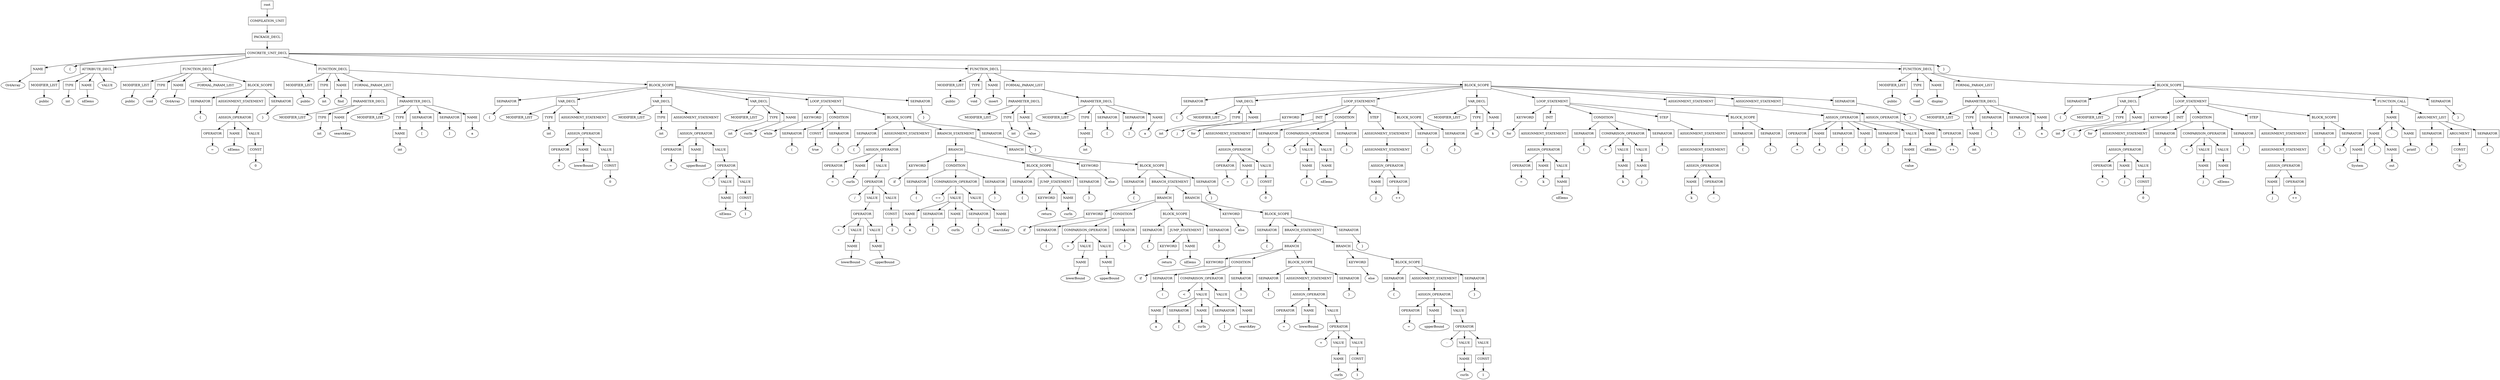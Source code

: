 digraph G {
	splines="TRUE";
	n_0 [label="root", shape="rectangle"]
	n_0 -> n_1
	n_1 [label="COMPILATION_UNIT", shape="rectangle"]
	n_1 -> n_2
	n_2 [label="PACKAGE_DECL", shape="rectangle"]
	n_2 -> n_3
	n_3 [label="CONCRETE_UNIT_DECL", shape="rectangle"]
	n_3 -> n_4
	n_4 [label="NAME", shape="rectangle"]
	n_4 -> n_12
	n_12 [label="OrdArray", shape="ellipse"]
	n_3 -> n_5
	n_5 [label="{", shape="ellipse"]
	n_3 -> n_6
	n_6 [label="ATTRIBUTE_DECL", shape="rectangle"]
	n_6 -> n_13
	n_13 [label="MODIFIER_LIST", shape="rectangle"]
	n_13 -> n_37
	n_37 [label="public", shape="ellipse"]
	n_6 -> n_14
	n_14 [label="TYPE", shape="rectangle"]
	n_14 -> n_38
	n_38 [label="int", shape="ellipse"]
	n_6 -> n_15
	n_15 [label="NAME", shape="rectangle"]
	n_15 -> n_39
	n_39 [label="nElems", shape="ellipse"]
	n_6 -> n_16
	n_16 [label="VALUE", shape="ellipse"]
	n_3 -> n_7
	n_7 [label="FUNCTION_DECL", shape="rectangle"]
	n_7 -> n_17
	n_17 [label="MODIFIER_LIST", shape="rectangle"]
	n_17 -> n_40
	n_40 [label="public", shape="ellipse"]
	n_7 -> n_18
	n_18 [label="TYPE", shape="rectangle"]
	n_18 -> n_41
	n_41 [label="void", shape="ellipse"]
	n_7 -> n_19
	n_19 [label="NAME", shape="rectangle"]
	n_19 -> n_42
	n_42 [label="OrdArray", shape="ellipse"]
	n_7 -> n_20
	n_20 [label="FORMAL_PARAM_LIST", shape="ellipse"]
	n_7 -> n_21
	n_21 [label="BLOCK_SCOPE", shape="rectangle"]
	n_21 -> n_43
	n_43 [label="SEPARATOR", shape="rectangle"]
	n_43 -> n_79
	n_79 [label="{", shape="ellipse"]
	n_21 -> n_44
	n_44 [label="ASSIGNMENT_STATEMENT", shape="rectangle"]
	n_44 -> n_80
	n_80 [label="ASSIGN_OPERATOR", shape="rectangle"]
	n_80 -> n_149
	n_149 [label="OPERATOR", shape="rectangle"]
	n_149 -> n_226
	n_226 [label="=", shape="ellipse"]
	n_80 -> n_150
	n_150 [label="NAME", shape="rectangle"]
	n_150 -> n_227
	n_227 [label="nElems", shape="ellipse"]
	n_80 -> n_151
	n_151 [label="VALUE", shape="rectangle"]
	n_151 -> n_228
	n_228 [label="CONST", shape="rectangle"]
	n_228 -> n_288
	n_288 [label="0", shape="ellipse"]
	n_21 -> n_45
	n_45 [label="SEPARATOR", shape="rectangle"]
	n_45 -> n_81
	n_81 [label="}", shape="ellipse"]
	n_3 -> n_8
	n_8 [label="FUNCTION_DECL", shape="rectangle"]
	n_8 -> n_22
	n_22 [label="MODIFIER_LIST", shape="rectangle"]
	n_22 -> n_46
	n_46 [label="public", shape="ellipse"]
	n_8 -> n_23
	n_23 [label="TYPE", shape="rectangle"]
	n_23 -> n_47
	n_47 [label="int", shape="ellipse"]
	n_8 -> n_24
	n_24 [label="NAME", shape="rectangle"]
	n_24 -> n_48
	n_48 [label="find", shape="ellipse"]
	n_8 -> n_25
	n_25 [label="FORMAL_PARAM_LIST", shape="rectangle"]
	n_25 -> n_49
	n_49 [label="PARAMETER_DECL", shape="rectangle"]
	n_49 -> n_82
	n_82 [label="MODIFIER_LIST", shape="ellipse"]
	n_49 -> n_83
	n_83 [label="TYPE", shape="rectangle"]
	n_83 -> n_152
	n_152 [label="int", shape="ellipse"]
	n_49 -> n_84
	n_84 [label="NAME", shape="rectangle"]
	n_84 -> n_153
	n_153 [label="searchKey", shape="ellipse"]
	n_25 -> n_50
	n_50 [label="PARAMETER_DECL", shape="rectangle"]
	n_50 -> n_85
	n_85 [label="MODIFIER_LIST", shape="ellipse"]
	n_50 -> n_86
	n_86 [label="TYPE", shape="rectangle"]
	n_86 -> n_154
	n_154 [label="NAME", shape="rectangle"]
	n_154 -> n_229
	n_229 [label="int", shape="ellipse"]
	n_50 -> n_87
	n_87 [label="SEPARATOR", shape="rectangle"]
	n_87 -> n_155
	n_155 [label="[", shape="ellipse"]
	n_50 -> n_88
	n_88 [label="SEPARATOR", shape="rectangle"]
	n_88 -> n_156
	n_156 [label="]", shape="ellipse"]
	n_50 -> n_89
	n_89 [label="NAME", shape="rectangle"]
	n_89 -> n_157
	n_157 [label="a", shape="ellipse"]
	n_8 -> n_26
	n_26 [label="BLOCK_SCOPE", shape="rectangle"]
	n_26 -> n_51
	n_51 [label="SEPARATOR", shape="rectangle"]
	n_51 -> n_90
	n_90 [label="{", shape="ellipse"]
	n_26 -> n_52
	n_52 [label="VAR_DECL", shape="rectangle"]
	n_52 -> n_91
	n_91 [label="MODIFIER_LIST", shape="ellipse"]
	n_52 -> n_92
	n_92 [label="TYPE", shape="rectangle"]
	n_92 -> n_158
	n_158 [label="int", shape="ellipse"]
	n_52 -> n_93
	n_93 [label="ASSIGNMENT_STATEMENT", shape="rectangle"]
	n_93 -> n_159
	n_159 [label="ASSIGN_OPERATOR", shape="rectangle"]
	n_159 -> n_230
	n_230 [label="OPERATOR", shape="rectangle"]
	n_230 -> n_289
	n_289 [label="=", shape="ellipse"]
	n_159 -> n_231
	n_231 [label="NAME", shape="rectangle"]
	n_231 -> n_290
	n_290 [label="lowerBound", shape="ellipse"]
	n_159 -> n_232
	n_232 [label="VALUE", shape="rectangle"]
	n_232 -> n_291
	n_291 [label="CONST", shape="rectangle"]
	n_291 -> n_325
	n_325 [label="0", shape="ellipse"]
	n_26 -> n_53
	n_53 [label="VAR_DECL", shape="rectangle"]
	n_53 -> n_94
	n_94 [label="MODIFIER_LIST", shape="ellipse"]
	n_53 -> n_95
	n_95 [label="TYPE", shape="rectangle"]
	n_95 -> n_160
	n_160 [label="int", shape="ellipse"]
	n_53 -> n_96
	n_96 [label="ASSIGNMENT_STATEMENT", shape="rectangle"]
	n_96 -> n_161
	n_161 [label="ASSIGN_OPERATOR", shape="rectangle"]
	n_161 -> n_233
	n_233 [label="OPERATOR", shape="rectangle"]
	n_233 -> n_292
	n_292 [label="=", shape="ellipse"]
	n_161 -> n_234
	n_234 [label="NAME", shape="rectangle"]
	n_234 -> n_293
	n_293 [label="upperBound", shape="ellipse"]
	n_161 -> n_235
	n_235 [label="VALUE", shape="rectangle"]
	n_235 -> n_294
	n_294 [label="OPERATOR", shape="rectangle"]
	n_294 -> n_326
	n_326 [label="-", shape="ellipse"]
	n_294 -> n_327
	n_327 [label="VALUE", shape="rectangle"]
	n_327 -> n_364
	n_364 [label="NAME", shape="rectangle"]
	n_364 -> n_391
	n_391 [label="nElems", shape="ellipse"]
	n_294 -> n_328
	n_328 [label="VALUE", shape="rectangle"]
	n_328 -> n_365
	n_365 [label="CONST", shape="rectangle"]
	n_365 -> n_392
	n_392 [label="1", shape="ellipse"]
	n_26 -> n_54
	n_54 [label="VAR_DECL", shape="rectangle"]
	n_54 -> n_97
	n_97 [label="MODIFIER_LIST", shape="ellipse"]
	n_54 -> n_98
	n_98 [label="TYPE", shape="rectangle"]
	n_98 -> n_162
	n_162 [label="int", shape="ellipse"]
	n_54 -> n_99
	n_99 [label="NAME", shape="rectangle"]
	n_99 -> n_163
	n_163 [label="curIn", shape="ellipse"]
	n_26 -> n_55
	n_55 [label="LOOP_STATEMENT", shape="rectangle"]
	n_55 -> n_100
	n_100 [label="KEYWORD", shape="rectangle"]
	n_100 -> n_164
	n_164 [label="while", shape="ellipse"]
	n_55 -> n_101
	n_101 [label="CONDITION", shape="rectangle"]
	n_101 -> n_165
	n_165 [label="SEPARATOR", shape="rectangle"]
	n_165 -> n_236
	n_236 [label="(", shape="ellipse"]
	n_101 -> n_166
	n_166 [label="CONST", shape="rectangle"]
	n_166 -> n_237
	n_237 [label="true", shape="ellipse"]
	n_101 -> n_167
	n_167 [label="SEPARATOR", shape="rectangle"]
	n_167 -> n_238
	n_238 [label=")", shape="ellipse"]
	n_55 -> n_102
	n_102 [label="BLOCK_SCOPE", shape="rectangle"]
	n_102 -> n_168
	n_168 [label="SEPARATOR", shape="rectangle"]
	n_168 -> n_239
	n_239 [label="{", shape="ellipse"]
	n_102 -> n_169
	n_169 [label="ASSIGNMENT_STATEMENT", shape="rectangle"]
	n_169 -> n_240
	n_240 [label="ASSIGN_OPERATOR", shape="rectangle"]
	n_240 -> n_295
	n_295 [label="OPERATOR", shape="rectangle"]
	n_295 -> n_329
	n_329 [label="=", shape="ellipse"]
	n_240 -> n_296
	n_296 [label="NAME", shape="rectangle"]
	n_296 -> n_330
	n_330 [label="curIn", shape="ellipse"]
	n_240 -> n_297
	n_297 [label="VALUE", shape="rectangle"]
	n_297 -> n_331
	n_331 [label="OPERATOR", shape="rectangle"]
	n_331 -> n_366
	n_366 [label="/", shape="ellipse"]
	n_331 -> n_367
	n_367 [label="VALUE", shape="rectangle"]
	n_367 -> n_393
	n_393 [label="OPERATOR", shape="rectangle"]
	n_393 -> n_407
	n_407 [label="+", shape="ellipse"]
	n_393 -> n_408
	n_408 [label="VALUE", shape="rectangle"]
	n_408 -> n_427
	n_427 [label="NAME", shape="rectangle"]
	n_427 -> n_442
	n_442 [label="lowerBound", shape="ellipse"]
	n_393 -> n_409
	n_409 [label="VALUE", shape="rectangle"]
	n_409 -> n_428
	n_428 [label="NAME", shape="rectangle"]
	n_428 -> n_443
	n_443 [label="upperBound", shape="ellipse"]
	n_331 -> n_368
	n_368 [label="VALUE", shape="rectangle"]
	n_368 -> n_394
	n_394 [label="CONST", shape="rectangle"]
	n_394 -> n_410
	n_410 [label="2", shape="ellipse"]
	n_102 -> n_170
	n_170 [label="BRANCH_STATEMENT", shape="rectangle"]
	n_170 -> n_241
	n_241 [label="BRANCH", shape="rectangle"]
	n_241 -> n_298
	n_298 [label="KEYWORD", shape="rectangle"]
	n_298 -> n_332
	n_332 [label="if", shape="ellipse"]
	n_241 -> n_299
	n_299 [label="CONDITION", shape="rectangle"]
	n_299 -> n_333
	n_333 [label="SEPARATOR", shape="rectangle"]
	n_333 -> n_369
	n_369 [label="(", shape="ellipse"]
	n_299 -> n_334
	n_334 [label="COMPARISON_OPERATOR", shape="rectangle"]
	n_334 -> n_370
	n_370 [label="==", shape="ellipse"]
	n_334 -> n_371
	n_371 [label="VALUE", shape="rectangle"]
	n_371 -> n_395
	n_395 [label="NAME", shape="rectangle"]
	n_395 -> n_411
	n_411 [label="a", shape="ellipse"]
	n_371 -> n_396
	n_396 [label="SEPARATOR", shape="rectangle"]
	n_396 -> n_412
	n_412 [label="[", shape="ellipse"]
	n_371 -> n_397
	n_397 [label="NAME", shape="rectangle"]
	n_397 -> n_413
	n_413 [label="curIn", shape="ellipse"]
	n_371 -> n_398
	n_398 [label="SEPARATOR", shape="rectangle"]
	n_398 -> n_414
	n_414 [label="]", shape="ellipse"]
	n_334 -> n_372
	n_372 [label="VALUE", shape="rectangle"]
	n_372 -> n_399
	n_399 [label="NAME", shape="rectangle"]
	n_399 -> n_415
	n_415 [label="searchKey", shape="ellipse"]
	n_299 -> n_335
	n_335 [label="SEPARATOR", shape="rectangle"]
	n_335 -> n_373
	n_373 [label=")", shape="ellipse"]
	n_241 -> n_300
	n_300 [label="BLOCK_SCOPE", shape="rectangle"]
	n_300 -> n_336
	n_336 [label="SEPARATOR", shape="rectangle"]
	n_336 -> n_374
	n_374 [label="{", shape="ellipse"]
	n_300 -> n_337
	n_337 [label="JUMP_STATEMENT", shape="rectangle"]
	n_337 -> n_375
	n_375 [label="KEYWORD", shape="rectangle"]
	n_375 -> n_400
	n_400 [label="return", shape="ellipse"]
	n_337 -> n_376
	n_376 [label="NAME", shape="rectangle"]
	n_376 -> n_401
	n_401 [label="curIn", shape="ellipse"]
	n_300 -> n_338
	n_338 [label="SEPARATOR", shape="rectangle"]
	n_338 -> n_377
	n_377 [label="}", shape="ellipse"]
	n_170 -> n_242
	n_242 [label="BRANCH", shape="rectangle"]
	n_242 -> n_301
	n_301 [label="KEYWORD", shape="rectangle"]
	n_301 -> n_339
	n_339 [label="else", shape="ellipse"]
	n_242 -> n_302
	n_302 [label="BLOCK_SCOPE", shape="rectangle"]
	n_302 -> n_340
	n_340 [label="SEPARATOR", shape="rectangle"]
	n_340 -> n_378
	n_378 [label="{", shape="ellipse"]
	n_302 -> n_341
	n_341 [label="BRANCH_STATEMENT", shape="rectangle"]
	n_341 -> n_379
	n_379 [label="BRANCH", shape="rectangle"]
	n_379 -> n_402
	n_402 [label="KEYWORD", shape="rectangle"]
	n_402 -> n_416
	n_416 [label="if", shape="ellipse"]
	n_379 -> n_403
	n_403 [label="CONDITION", shape="rectangle"]
	n_403 -> n_417
	n_417 [label="SEPARATOR", shape="rectangle"]
	n_417 -> n_429
	n_429 [label="(", shape="ellipse"]
	n_403 -> n_418
	n_418 [label="COMPARISON_OPERATOR", shape="rectangle"]
	n_418 -> n_430
	n_430 [label=">", shape="ellipse"]
	n_418 -> n_431
	n_431 [label="VALUE", shape="rectangle"]
	n_431 -> n_444
	n_444 [label="NAME", shape="rectangle"]
	n_444 -> n_453
	n_453 [label="lowerBound", shape="ellipse"]
	n_418 -> n_432
	n_432 [label="VALUE", shape="rectangle"]
	n_432 -> n_445
	n_445 [label="NAME", shape="rectangle"]
	n_445 -> n_454
	n_454 [label="upperBound", shape="ellipse"]
	n_403 -> n_419
	n_419 [label="SEPARATOR", shape="rectangle"]
	n_419 -> n_433
	n_433 [label=")", shape="ellipse"]
	n_379 -> n_404
	n_404 [label="BLOCK_SCOPE", shape="rectangle"]
	n_404 -> n_420
	n_420 [label="SEPARATOR", shape="rectangle"]
	n_420 -> n_434
	n_434 [label="{", shape="ellipse"]
	n_404 -> n_421
	n_421 [label="JUMP_STATEMENT", shape="rectangle"]
	n_421 -> n_435
	n_435 [label="KEYWORD", shape="rectangle"]
	n_435 -> n_446
	n_446 [label="return", shape="ellipse"]
	n_421 -> n_436
	n_436 [label="NAME", shape="rectangle"]
	n_436 -> n_447
	n_447 [label="nElems", shape="ellipse"]
	n_404 -> n_422
	n_422 [label="SEPARATOR", shape="rectangle"]
	n_422 -> n_437
	n_437 [label="}", shape="ellipse"]
	n_341 -> n_380
	n_380 [label="BRANCH", shape="rectangle"]
	n_380 -> n_405
	n_405 [label="KEYWORD", shape="rectangle"]
	n_405 -> n_423
	n_423 [label="else", shape="ellipse"]
	n_380 -> n_406
	n_406 [label="BLOCK_SCOPE", shape="rectangle"]
	n_406 -> n_424
	n_424 [label="SEPARATOR", shape="rectangle"]
	n_424 -> n_438
	n_438 [label="{", shape="ellipse"]
	n_406 -> n_425
	n_425 [label="BRANCH_STATEMENT", shape="rectangle"]
	n_425 -> n_439
	n_439 [label="BRANCH", shape="rectangle"]
	n_439 -> n_448
	n_448 [label="KEYWORD", shape="rectangle"]
	n_448 -> n_455
	n_455 [label="if", shape="ellipse"]
	n_439 -> n_449
	n_449 [label="CONDITION", shape="rectangle"]
	n_449 -> n_456
	n_456 [label="SEPARATOR", shape="rectangle"]
	n_456 -> n_466
	n_466 [label="(", shape="ellipse"]
	n_449 -> n_457
	n_457 [label="COMPARISON_OPERATOR", shape="rectangle"]
	n_457 -> n_467
	n_467 [label="<", shape="ellipse"]
	n_457 -> n_468
	n_468 [label="VALUE", shape="rectangle"]
	n_468 -> n_477
	n_477 [label="NAME", shape="rectangle"]
	n_477 -> n_488
	n_488 [label="a", shape="ellipse"]
	n_468 -> n_478
	n_478 [label="SEPARATOR", shape="rectangle"]
	n_478 -> n_489
	n_489 [label="[", shape="ellipse"]
	n_468 -> n_479
	n_479 [label="NAME", shape="rectangle"]
	n_479 -> n_490
	n_490 [label="curIn", shape="ellipse"]
	n_468 -> n_480
	n_480 [label="SEPARATOR", shape="rectangle"]
	n_480 -> n_491
	n_491 [label="]", shape="ellipse"]
	n_457 -> n_469
	n_469 [label="VALUE", shape="rectangle"]
	n_469 -> n_481
	n_481 [label="NAME", shape="rectangle"]
	n_481 -> n_492
	n_492 [label="searchKey", shape="ellipse"]
	n_449 -> n_458
	n_458 [label="SEPARATOR", shape="rectangle"]
	n_458 -> n_470
	n_470 [label=")", shape="ellipse"]
	n_439 -> n_450
	n_450 [label="BLOCK_SCOPE", shape="rectangle"]
	n_450 -> n_459
	n_459 [label="SEPARATOR", shape="rectangle"]
	n_459 -> n_471
	n_471 [label="{", shape="ellipse"]
	n_450 -> n_460
	n_460 [label="ASSIGNMENT_STATEMENT", shape="rectangle"]
	n_460 -> n_472
	n_472 [label="ASSIGN_OPERATOR", shape="rectangle"]
	n_472 -> n_482
	n_482 [label="OPERATOR", shape="rectangle"]
	n_482 -> n_493
	n_493 [label="=", shape="ellipse"]
	n_472 -> n_483
	n_483 [label="NAME", shape="rectangle"]
	n_483 -> n_494
	n_494 [label="lowerBound", shape="ellipse"]
	n_472 -> n_484
	n_484 [label="VALUE", shape="rectangle"]
	n_484 -> n_495
	n_495 [label="OPERATOR", shape="rectangle"]
	n_495 -> n_499
	n_499 [label="+", shape="ellipse"]
	n_495 -> n_500
	n_500 [label="VALUE", shape="rectangle"]
	n_500 -> n_505
	n_505 [label="NAME", shape="rectangle"]
	n_505 -> n_509
	n_509 [label="curIn", shape="ellipse"]
	n_495 -> n_501
	n_501 [label="VALUE", shape="rectangle"]
	n_501 -> n_506
	n_506 [label="CONST", shape="rectangle"]
	n_506 -> n_510
	n_510 [label="1", shape="ellipse"]
	n_450 -> n_461
	n_461 [label="SEPARATOR", shape="rectangle"]
	n_461 -> n_473
	n_473 [label="}", shape="ellipse"]
	n_425 -> n_440
	n_440 [label="BRANCH", shape="rectangle"]
	n_440 -> n_451
	n_451 [label="KEYWORD", shape="rectangle"]
	n_451 -> n_462
	n_462 [label="else", shape="ellipse"]
	n_440 -> n_452
	n_452 [label="BLOCK_SCOPE", shape="rectangle"]
	n_452 -> n_463
	n_463 [label="SEPARATOR", shape="rectangle"]
	n_463 -> n_474
	n_474 [label="{", shape="ellipse"]
	n_452 -> n_464
	n_464 [label="ASSIGNMENT_STATEMENT", shape="rectangle"]
	n_464 -> n_475
	n_475 [label="ASSIGN_OPERATOR", shape="rectangle"]
	n_475 -> n_485
	n_485 [label="OPERATOR", shape="rectangle"]
	n_485 -> n_496
	n_496 [label="=", shape="ellipse"]
	n_475 -> n_486
	n_486 [label="NAME", shape="rectangle"]
	n_486 -> n_497
	n_497 [label="upperBound", shape="ellipse"]
	n_475 -> n_487
	n_487 [label="VALUE", shape="rectangle"]
	n_487 -> n_498
	n_498 [label="OPERATOR", shape="rectangle"]
	n_498 -> n_502
	n_502 [label="-", shape="ellipse"]
	n_498 -> n_503
	n_503 [label="VALUE", shape="rectangle"]
	n_503 -> n_507
	n_507 [label="NAME", shape="rectangle"]
	n_507 -> n_511
	n_511 [label="curIn", shape="ellipse"]
	n_498 -> n_504
	n_504 [label="VALUE", shape="rectangle"]
	n_504 -> n_508
	n_508 [label="CONST", shape="rectangle"]
	n_508 -> n_512
	n_512 [label="1", shape="ellipse"]
	n_452 -> n_465
	n_465 [label="SEPARATOR", shape="rectangle"]
	n_465 -> n_476
	n_476 [label="}", shape="ellipse"]
	n_406 -> n_426
	n_426 [label="SEPARATOR", shape="rectangle"]
	n_426 -> n_441
	n_441 [label="}", shape="ellipse"]
	n_302 -> n_342
	n_342 [label="SEPARATOR", shape="rectangle"]
	n_342 -> n_381
	n_381 [label="}", shape="ellipse"]
	n_102 -> n_171
	n_171 [label="SEPARATOR", shape="rectangle"]
	n_171 -> n_243
	n_243 [label="}", shape="ellipse"]
	n_26 -> n_56
	n_56 [label="SEPARATOR", shape="rectangle"]
	n_56 -> n_103
	n_103 [label="}", shape="ellipse"]
	n_3 -> n_9
	n_9 [label="FUNCTION_DECL", shape="rectangle"]
	n_9 -> n_27
	n_27 [label="MODIFIER_LIST", shape="rectangle"]
	n_27 -> n_57
	n_57 [label="public", shape="ellipse"]
	n_9 -> n_28
	n_28 [label="TYPE", shape="rectangle"]
	n_28 -> n_58
	n_58 [label="void", shape="ellipse"]
	n_9 -> n_29
	n_29 [label="NAME", shape="rectangle"]
	n_29 -> n_59
	n_59 [label="insert", shape="ellipse"]
	n_9 -> n_30
	n_30 [label="FORMAL_PARAM_LIST", shape="rectangle"]
	n_30 -> n_60
	n_60 [label="PARAMETER_DECL", shape="rectangle"]
	n_60 -> n_104
	n_104 [label="MODIFIER_LIST", shape="ellipse"]
	n_60 -> n_105
	n_105 [label="TYPE", shape="rectangle"]
	n_105 -> n_172
	n_172 [label="int", shape="ellipse"]
	n_60 -> n_106
	n_106 [label="NAME", shape="rectangle"]
	n_106 -> n_173
	n_173 [label="value", shape="ellipse"]
	n_30 -> n_61
	n_61 [label="PARAMETER_DECL", shape="rectangle"]
	n_61 -> n_107
	n_107 [label="MODIFIER_LIST", shape="ellipse"]
	n_61 -> n_108
	n_108 [label="TYPE", shape="rectangle"]
	n_108 -> n_174
	n_174 [label="NAME", shape="rectangle"]
	n_174 -> n_244
	n_244 [label="int", shape="ellipse"]
	n_61 -> n_109
	n_109 [label="SEPARATOR", shape="rectangle"]
	n_109 -> n_175
	n_175 [label="[", shape="ellipse"]
	n_61 -> n_110
	n_110 [label="SEPARATOR", shape="rectangle"]
	n_110 -> n_176
	n_176 [label="]", shape="ellipse"]
	n_61 -> n_111
	n_111 [label="NAME", shape="rectangle"]
	n_111 -> n_177
	n_177 [label="a", shape="ellipse"]
	n_9 -> n_31
	n_31 [label="BLOCK_SCOPE", shape="rectangle"]
	n_31 -> n_62
	n_62 [label="SEPARATOR", shape="rectangle"]
	n_62 -> n_112
	n_112 [label="{", shape="ellipse"]
	n_31 -> n_63
	n_63 [label="VAR_DECL", shape="rectangle"]
	n_63 -> n_113
	n_113 [label="MODIFIER_LIST", shape="ellipse"]
	n_63 -> n_114
	n_114 [label="TYPE", shape="rectangle"]
	n_114 -> n_178
	n_178 [label="int", shape="ellipse"]
	n_63 -> n_115
	n_115 [label="NAME", shape="rectangle"]
	n_115 -> n_179
	n_179 [label="j", shape="ellipse"]
	n_31 -> n_64
	n_64 [label="LOOP_STATEMENT", shape="rectangle"]
	n_64 -> n_116
	n_116 [label="KEYWORD", shape="rectangle"]
	n_116 -> n_180
	n_180 [label="for", shape="ellipse"]
	n_64 -> n_117
	n_117 [label="INIT", shape="rectangle"]
	n_117 -> n_181
	n_181 [label="ASSIGNMENT_STATEMENT", shape="rectangle"]
	n_181 -> n_245
	n_245 [label="ASSIGN_OPERATOR", shape="rectangle"]
	n_245 -> n_303
	n_303 [label="OPERATOR", shape="rectangle"]
	n_303 -> n_343
	n_343 [label="=", shape="ellipse"]
	n_245 -> n_304
	n_304 [label="NAME", shape="rectangle"]
	n_304 -> n_344
	n_344 [label="j", shape="ellipse"]
	n_245 -> n_305
	n_305 [label="VALUE", shape="rectangle"]
	n_305 -> n_345
	n_345 [label="CONST", shape="rectangle"]
	n_345 -> n_382
	n_382 [label="0", shape="ellipse"]
	n_64 -> n_118
	n_118 [label="CONDITION", shape="rectangle"]
	n_118 -> n_182
	n_182 [label="SEPARATOR", shape="rectangle"]
	n_182 -> n_246
	n_246 [label="(", shape="ellipse"]
	n_118 -> n_183
	n_183 [label="COMPARISON_OPERATOR", shape="rectangle"]
	n_183 -> n_247
	n_247 [label="<", shape="ellipse"]
	n_183 -> n_248
	n_248 [label="VALUE", shape="rectangle"]
	n_248 -> n_306
	n_306 [label="NAME", shape="rectangle"]
	n_306 -> n_346
	n_346 [label="j", shape="ellipse"]
	n_183 -> n_249
	n_249 [label="VALUE", shape="rectangle"]
	n_249 -> n_307
	n_307 [label="NAME", shape="rectangle"]
	n_307 -> n_347
	n_347 [label="nElems", shape="ellipse"]
	n_118 -> n_184
	n_184 [label="SEPARATOR", shape="rectangle"]
	n_184 -> n_250
	n_250 [label=")", shape="ellipse"]
	n_64 -> n_119
	n_119 [label="STEP", shape="rectangle"]
	n_119 -> n_185
	n_185 [label="ASSIGNMENT_STATEMENT", shape="rectangle"]
	n_185 -> n_251
	n_251 [label="ASSIGNMENT_STATEMENT", shape="rectangle"]
	n_251 -> n_308
	n_308 [label="ASSIGN_OPERATOR", shape="rectangle"]
	n_308 -> n_348
	n_348 [label="NAME", shape="rectangle"]
	n_348 -> n_383
	n_383 [label="j", shape="ellipse"]
	n_308 -> n_349
	n_349 [label="OPERATOR", shape="rectangle"]
	n_349 -> n_384
	n_384 [label="++", shape="ellipse"]
	n_64 -> n_120
	n_120 [label="BLOCK_SCOPE", shape="rectangle"]
	n_120 -> n_186
	n_186 [label="SEPARATOR", shape="rectangle"]
	n_186 -> n_252
	n_252 [label="{", shape="ellipse"]
	n_120 -> n_187
	n_187 [label="SEPARATOR", shape="rectangle"]
	n_187 -> n_253
	n_253 [label="}", shape="ellipse"]
	n_31 -> n_65
	n_65 [label="VAR_DECL", shape="rectangle"]
	n_65 -> n_121
	n_121 [label="MODIFIER_LIST", shape="ellipse"]
	n_65 -> n_122
	n_122 [label="TYPE", shape="rectangle"]
	n_122 -> n_188
	n_188 [label="int", shape="ellipse"]
	n_65 -> n_123
	n_123 [label="NAME", shape="rectangle"]
	n_123 -> n_189
	n_189 [label="k", shape="ellipse"]
	n_31 -> n_66
	n_66 [label="LOOP_STATEMENT", shape="rectangle"]
	n_66 -> n_124
	n_124 [label="KEYWORD", shape="rectangle"]
	n_124 -> n_190
	n_190 [label="for", shape="ellipse"]
	n_66 -> n_125
	n_125 [label="INIT", shape="rectangle"]
	n_125 -> n_191
	n_191 [label="ASSIGNMENT_STATEMENT", shape="rectangle"]
	n_191 -> n_254
	n_254 [label="ASSIGN_OPERATOR", shape="rectangle"]
	n_254 -> n_309
	n_309 [label="OPERATOR", shape="rectangle"]
	n_309 -> n_350
	n_350 [label="=", shape="ellipse"]
	n_254 -> n_310
	n_310 [label="NAME", shape="rectangle"]
	n_310 -> n_351
	n_351 [label="k", shape="ellipse"]
	n_254 -> n_311
	n_311 [label="VALUE", shape="rectangle"]
	n_311 -> n_352
	n_352 [label="NAME", shape="rectangle"]
	n_352 -> n_385
	n_385 [label="nElems", shape="ellipse"]
	n_66 -> n_126
	n_126 [label="CONDITION", shape="rectangle"]
	n_126 -> n_192
	n_192 [label="SEPARATOR", shape="rectangle"]
	n_192 -> n_255
	n_255 [label="(", shape="ellipse"]
	n_126 -> n_193
	n_193 [label="COMPARISON_OPERATOR", shape="rectangle"]
	n_193 -> n_256
	n_256 [label=">", shape="ellipse"]
	n_193 -> n_257
	n_257 [label="VALUE", shape="rectangle"]
	n_257 -> n_312
	n_312 [label="NAME", shape="rectangle"]
	n_312 -> n_353
	n_353 [label="k", shape="ellipse"]
	n_193 -> n_258
	n_258 [label="VALUE", shape="rectangle"]
	n_258 -> n_313
	n_313 [label="NAME", shape="rectangle"]
	n_313 -> n_354
	n_354 [label="j", shape="ellipse"]
	n_126 -> n_194
	n_194 [label="SEPARATOR", shape="rectangle"]
	n_194 -> n_259
	n_259 [label=")", shape="ellipse"]
	n_66 -> n_127
	n_127 [label="STEP", shape="rectangle"]
	n_127 -> n_195
	n_195 [label="ASSIGNMENT_STATEMENT", shape="rectangle"]
	n_195 -> n_260
	n_260 [label="ASSIGNMENT_STATEMENT", shape="rectangle"]
	n_260 -> n_314
	n_314 [label="ASSIGN_OPERATOR", shape="rectangle"]
	n_314 -> n_355
	n_355 [label="NAME", shape="rectangle"]
	n_355 -> n_386
	n_386 [label="k", shape="ellipse"]
	n_314 -> n_356
	n_356 [label="OPERATOR", shape="rectangle"]
	n_356 -> n_387
	n_387 [label="--", shape="ellipse"]
	n_66 -> n_128
	n_128 [label="BLOCK_SCOPE", shape="rectangle"]
	n_128 -> n_196
	n_196 [label="SEPARATOR", shape="rectangle"]
	n_196 -> n_261
	n_261 [label="{", shape="ellipse"]
	n_128 -> n_197
	n_197 [label="SEPARATOR", shape="rectangle"]
	n_197 -> n_262
	n_262 [label="}", shape="ellipse"]
	n_31 -> n_67
	n_67 [label="ASSIGNMENT_STATEMENT", shape="rectangle"]
	n_67 -> n_129
	n_129 [label="ASSIGN_OPERATOR", shape="rectangle"]
	n_129 -> n_198
	n_198 [label="OPERATOR", shape="rectangle"]
	n_198 -> n_263
	n_263 [label="=", shape="ellipse"]
	n_129 -> n_199
	n_199 [label="NAME", shape="rectangle"]
	n_199 -> n_264
	n_264 [label="a", shape="ellipse"]
	n_129 -> n_200
	n_200 [label="SEPARATOR", shape="rectangle"]
	n_200 -> n_265
	n_265 [label="[", shape="ellipse"]
	n_129 -> n_201
	n_201 [label="NAME", shape="rectangle"]
	n_201 -> n_266
	n_266 [label="j", shape="ellipse"]
	n_129 -> n_202
	n_202 [label="SEPARATOR", shape="rectangle"]
	n_202 -> n_267
	n_267 [label="]", shape="ellipse"]
	n_129 -> n_203
	n_203 [label="VALUE", shape="rectangle"]
	n_203 -> n_268
	n_268 [label="NAME", shape="rectangle"]
	n_268 -> n_315
	n_315 [label="value", shape="ellipse"]
	n_31 -> n_68
	n_68 [label="ASSIGNMENT_STATEMENT", shape="rectangle"]
	n_68 -> n_130
	n_130 [label="ASSIGN_OPERATOR", shape="rectangle"]
	n_130 -> n_204
	n_204 [label="NAME", shape="rectangle"]
	n_204 -> n_269
	n_269 [label="nElems", shape="ellipse"]
	n_130 -> n_205
	n_205 [label="OPERATOR", shape="rectangle"]
	n_205 -> n_270
	n_270 [label="++", shape="ellipse"]
	n_31 -> n_69
	n_69 [label="SEPARATOR", shape="rectangle"]
	n_69 -> n_131
	n_131 [label="}", shape="ellipse"]
	n_3 -> n_10
	n_10 [label="FUNCTION_DECL", shape="rectangle"]
	n_10 -> n_32
	n_32 [label="MODIFIER_LIST", shape="rectangle"]
	n_32 -> n_70
	n_70 [label="public", shape="ellipse"]
	n_10 -> n_33
	n_33 [label="TYPE", shape="rectangle"]
	n_33 -> n_71
	n_71 [label="void", shape="ellipse"]
	n_10 -> n_34
	n_34 [label="NAME", shape="rectangle"]
	n_34 -> n_72
	n_72 [label="display", shape="ellipse"]
	n_10 -> n_35
	n_35 [label="FORMAL_PARAM_LIST", shape="rectangle"]
	n_35 -> n_73
	n_73 [label="PARAMETER_DECL", shape="rectangle"]
	n_73 -> n_132
	n_132 [label="MODIFIER_LIST", shape="ellipse"]
	n_73 -> n_133
	n_133 [label="TYPE", shape="rectangle"]
	n_133 -> n_206
	n_206 [label="NAME", shape="rectangle"]
	n_206 -> n_271
	n_271 [label="int", shape="ellipse"]
	n_73 -> n_134
	n_134 [label="SEPARATOR", shape="rectangle"]
	n_134 -> n_207
	n_207 [label="[", shape="ellipse"]
	n_73 -> n_135
	n_135 [label="SEPARATOR", shape="rectangle"]
	n_135 -> n_208
	n_208 [label="]", shape="ellipse"]
	n_73 -> n_136
	n_136 [label="NAME", shape="rectangle"]
	n_136 -> n_209
	n_209 [label="a", shape="ellipse"]
	n_10 -> n_36
	n_36 [label="BLOCK_SCOPE", shape="rectangle"]
	n_36 -> n_74
	n_74 [label="SEPARATOR", shape="rectangle"]
	n_74 -> n_137
	n_137 [label="{", shape="ellipse"]
	n_36 -> n_75
	n_75 [label="VAR_DECL", shape="rectangle"]
	n_75 -> n_138
	n_138 [label="MODIFIER_LIST", shape="ellipse"]
	n_75 -> n_139
	n_139 [label="TYPE", shape="rectangle"]
	n_139 -> n_210
	n_210 [label="int", shape="ellipse"]
	n_75 -> n_140
	n_140 [label="NAME", shape="rectangle"]
	n_140 -> n_211
	n_211 [label="j", shape="ellipse"]
	n_36 -> n_76
	n_76 [label="LOOP_STATEMENT", shape="rectangle"]
	n_76 -> n_141
	n_141 [label="KEYWORD", shape="rectangle"]
	n_141 -> n_212
	n_212 [label="for", shape="ellipse"]
	n_76 -> n_142
	n_142 [label="INIT", shape="rectangle"]
	n_142 -> n_213
	n_213 [label="ASSIGNMENT_STATEMENT", shape="rectangle"]
	n_213 -> n_272
	n_272 [label="ASSIGN_OPERATOR", shape="rectangle"]
	n_272 -> n_316
	n_316 [label="OPERATOR", shape="rectangle"]
	n_316 -> n_357
	n_357 [label="=", shape="ellipse"]
	n_272 -> n_317
	n_317 [label="NAME", shape="rectangle"]
	n_317 -> n_358
	n_358 [label="j", shape="ellipse"]
	n_272 -> n_318
	n_318 [label="VALUE", shape="rectangle"]
	n_318 -> n_359
	n_359 [label="CONST", shape="rectangle"]
	n_359 -> n_388
	n_388 [label="0", shape="ellipse"]
	n_76 -> n_143
	n_143 [label="CONDITION", shape="rectangle"]
	n_143 -> n_214
	n_214 [label="SEPARATOR", shape="rectangle"]
	n_214 -> n_273
	n_273 [label="(", shape="ellipse"]
	n_143 -> n_215
	n_215 [label="COMPARISON_OPERATOR", shape="rectangle"]
	n_215 -> n_274
	n_274 [label="<", shape="ellipse"]
	n_215 -> n_275
	n_275 [label="VALUE", shape="rectangle"]
	n_275 -> n_319
	n_319 [label="NAME", shape="rectangle"]
	n_319 -> n_360
	n_360 [label="j", shape="ellipse"]
	n_215 -> n_276
	n_276 [label="VALUE", shape="rectangle"]
	n_276 -> n_320
	n_320 [label="NAME", shape="rectangle"]
	n_320 -> n_361
	n_361 [label="nElems", shape="ellipse"]
	n_143 -> n_216
	n_216 [label="SEPARATOR", shape="rectangle"]
	n_216 -> n_277
	n_277 [label=")", shape="ellipse"]
	n_76 -> n_144
	n_144 [label="STEP", shape="rectangle"]
	n_144 -> n_217
	n_217 [label="ASSIGNMENT_STATEMENT", shape="rectangle"]
	n_217 -> n_278
	n_278 [label="ASSIGNMENT_STATEMENT", shape="rectangle"]
	n_278 -> n_321
	n_321 [label="ASSIGN_OPERATOR", shape="rectangle"]
	n_321 -> n_362
	n_362 [label="NAME", shape="rectangle"]
	n_362 -> n_389
	n_389 [label="j", shape="ellipse"]
	n_321 -> n_363
	n_363 [label="OPERATOR", shape="rectangle"]
	n_363 -> n_390
	n_390 [label="++", shape="ellipse"]
	n_76 -> n_145
	n_145 [label="BLOCK_SCOPE", shape="rectangle"]
	n_145 -> n_218
	n_218 [label="SEPARATOR", shape="rectangle"]
	n_218 -> n_279
	n_279 [label="{", shape="ellipse"]
	n_145 -> n_219
	n_219 [label="SEPARATOR", shape="rectangle"]
	n_219 -> n_280
	n_280 [label="}", shape="ellipse"]
	n_36 -> n_77
	n_77 [label="FUNCTION_CALL", shape="rectangle"]
	n_77 -> n_146
	n_146 [label="NAME", shape="rectangle"]
	n_146 -> n_220
	n_220 [label="NAME", shape="rectangle"]
	n_220 -> n_281
	n_281 [label="NAME", shape="rectangle"]
	n_281 -> n_322
	n_322 [label="System", shape="ellipse"]
	n_220 -> n_282
	n_282 [label=".", shape="ellipse"]
	n_220 -> n_283
	n_283 [label="NAME", shape="rectangle"]
	n_283 -> n_323
	n_323 [label="out", shape="ellipse"]
	n_146 -> n_221
	n_221 [label=".", shape="ellipse"]
	n_146 -> n_222
	n_222 [label="NAME", shape="rectangle"]
	n_222 -> n_284
	n_284 [label="printf", shape="ellipse"]
	n_77 -> n_147
	n_147 [label="ARGUMENT_LIST", shape="rectangle"]
	n_147 -> n_223
	n_223 [label="SEPARATOR", shape="rectangle"]
	n_223 -> n_285
	n_285 [label="(", shape="ellipse"]
	n_147 -> n_224
	n_224 [label="ARGUMENT", shape="rectangle"]
	n_224 -> n_286
	n_286 [label="CONST", shape="rectangle"]
	n_286 -> n_324
	n_324 [label="\"\\n\"", shape="ellipse"]
	n_147 -> n_225
	n_225 [label="SEPARATOR", shape="rectangle"]
	n_225 -> n_287
	n_287 [label=")", shape="ellipse"]
	n_36 -> n_78
	n_78 [label="SEPARATOR", shape="rectangle"]
	n_78 -> n_148
	n_148 [label="}", shape="ellipse"]
	n_3 -> n_11
	n_11 [label="}", shape="ellipse"]
}